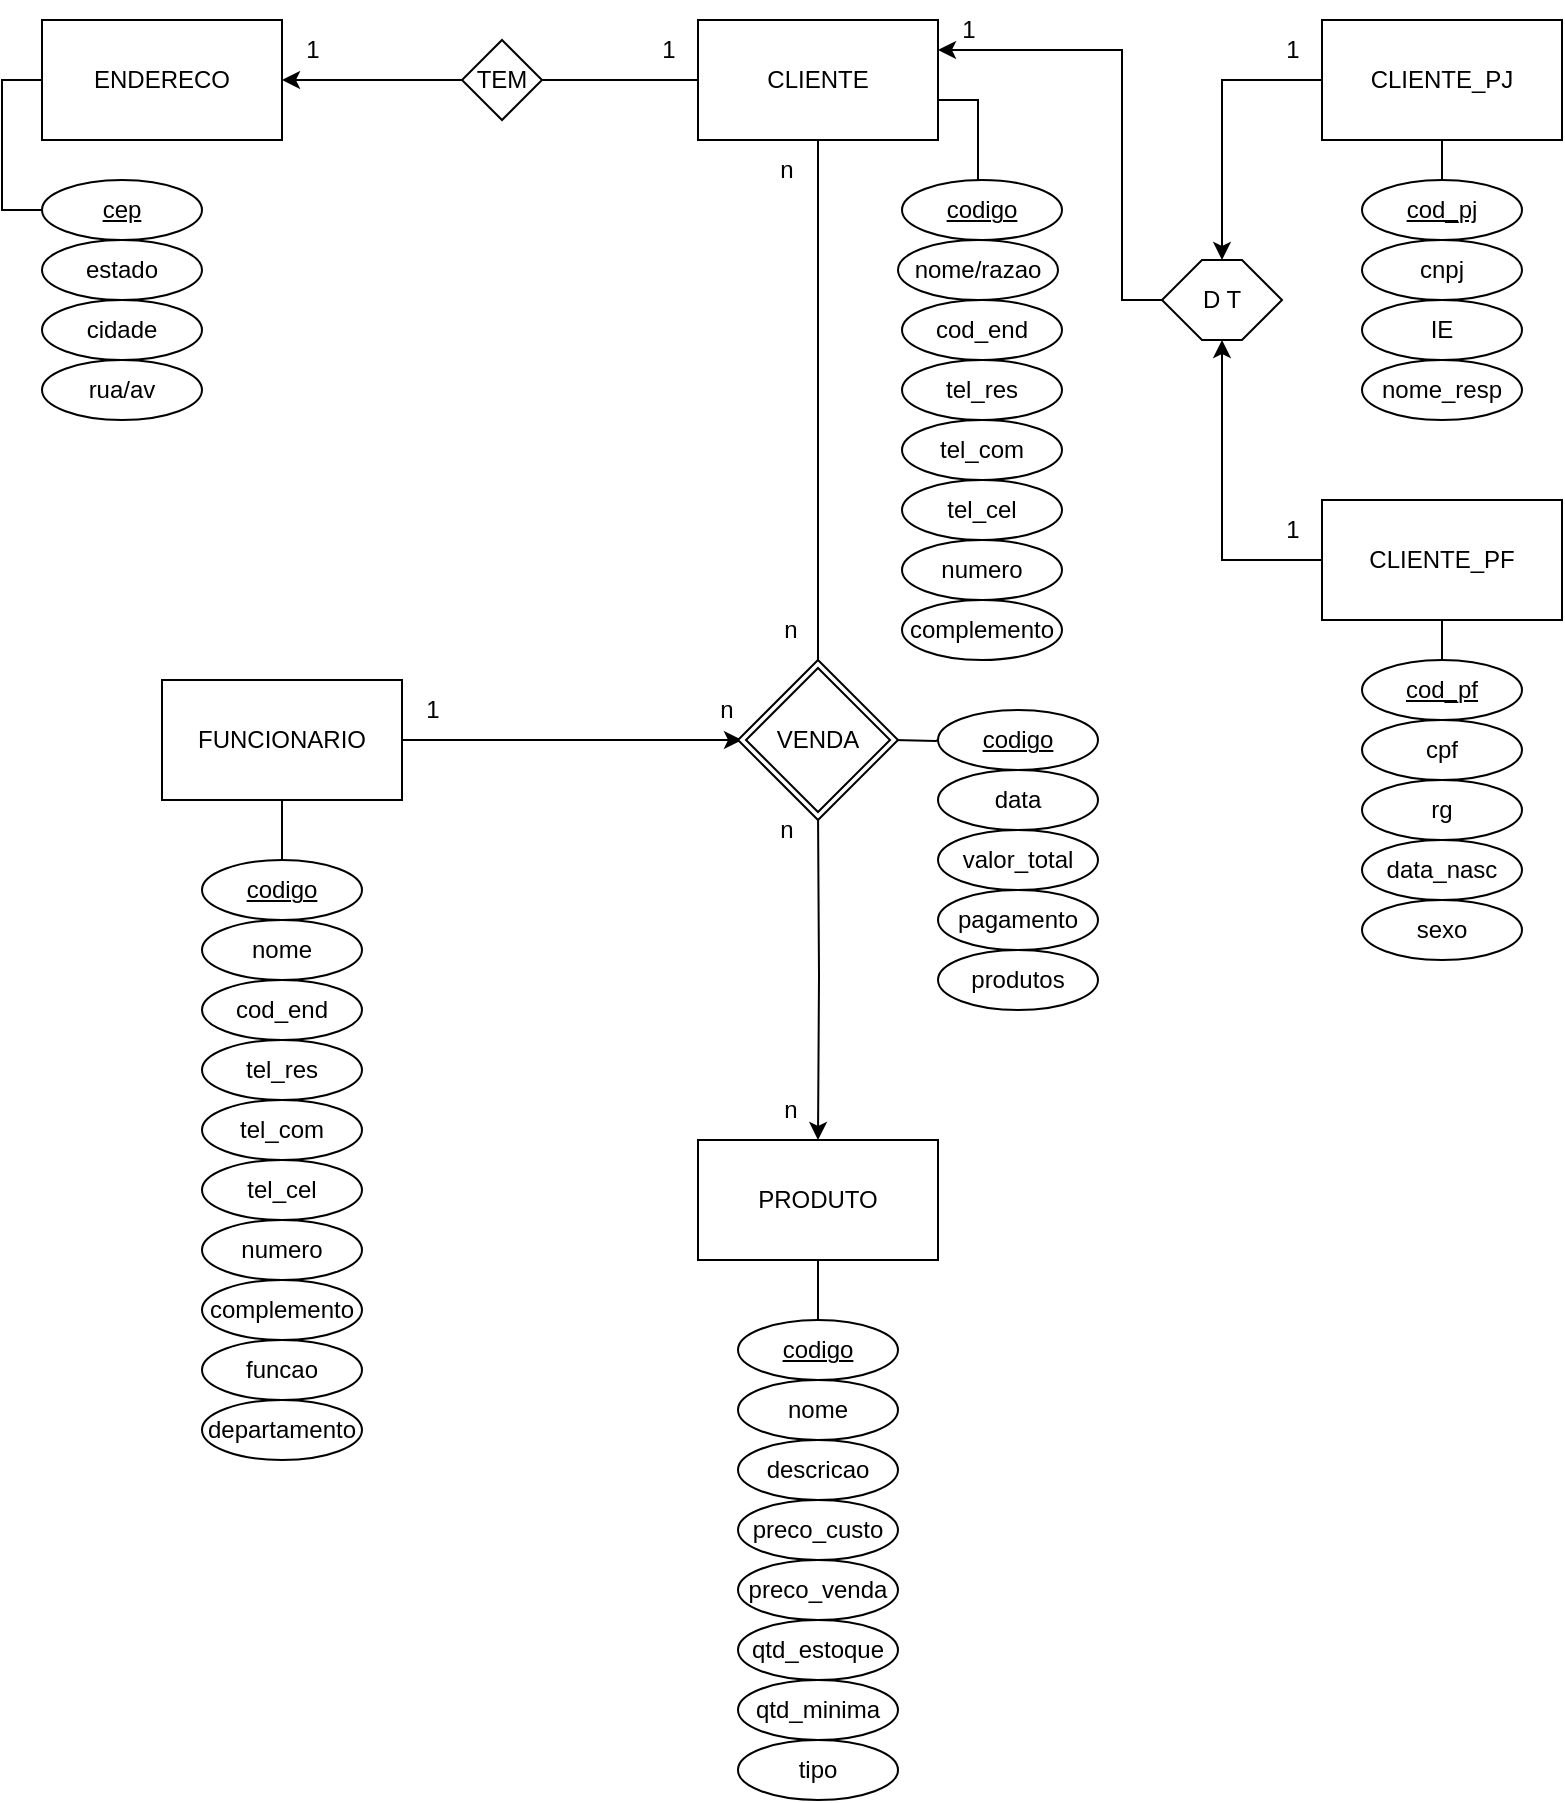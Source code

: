<mxfile version="24.4.0" type="device">
  <diagram name="Page-1" id="A4LpQqqGDsHdMLVN5mua">
    <mxGraphModel dx="978" dy="554" grid="1" gridSize="10" guides="1" tooltips="1" connect="1" arrows="1" fold="1" page="1" pageScale="1" pageWidth="827" pageHeight="1169" math="0" shadow="0">
      <root>
        <mxCell id="0" />
        <mxCell id="1" parent="0" />
        <mxCell id="jx57GtcmGhfgWrr7523l-51" style="edgeStyle=orthogonalEdgeStyle;rounded=0;orthogonalLoop=1;jettySize=auto;html=1;entryX=1;entryY=0.5;entryDx=0;entryDy=0;endArrow=none;endFill=0;" edge="1" parent="1" source="jx57GtcmGhfgWrr7523l-1" target="jx57GtcmGhfgWrr7523l-50">
          <mxGeometry relative="1" as="geometry" />
        </mxCell>
        <mxCell id="jx57GtcmGhfgWrr7523l-83" style="edgeStyle=orthogonalEdgeStyle;rounded=0;orthogonalLoop=1;jettySize=auto;html=1;endArrow=none;endFill=0;" edge="1" parent="1" source="jx57GtcmGhfgWrr7523l-1">
          <mxGeometry relative="1" as="geometry">
            <mxPoint x="428" y="365" as="targetPoint" />
          </mxGeometry>
        </mxCell>
        <mxCell id="jx57GtcmGhfgWrr7523l-1" value="CLIENTE" style="rounded=0;whiteSpace=wrap;html=1;" vertex="1" parent="1">
          <mxGeometry x="368" y="40" width="120" height="60" as="geometry" />
        </mxCell>
        <mxCell id="jx57GtcmGhfgWrr7523l-2" value="&lt;u&gt;codigo&lt;/u&gt;" style="ellipse;whiteSpace=wrap;html=1;" vertex="1" parent="1">
          <mxGeometry x="470" y="120" width="80" height="30" as="geometry" />
        </mxCell>
        <mxCell id="jx57GtcmGhfgWrr7523l-3" value="nome/razao" style="ellipse;whiteSpace=wrap;html=1;" vertex="1" parent="1">
          <mxGeometry x="468" y="150" width="80" height="30" as="geometry" />
        </mxCell>
        <mxCell id="jx57GtcmGhfgWrr7523l-4" value="cod_end" style="ellipse;whiteSpace=wrap;html=1;" vertex="1" parent="1">
          <mxGeometry x="470" y="180" width="80" height="30" as="geometry" />
        </mxCell>
        <mxCell id="jx57GtcmGhfgWrr7523l-5" value="tel_res" style="ellipse;whiteSpace=wrap;html=1;" vertex="1" parent="1">
          <mxGeometry x="470" y="210" width="80" height="30" as="geometry" />
        </mxCell>
        <mxCell id="jx57GtcmGhfgWrr7523l-6" value="tel_com" style="ellipse;whiteSpace=wrap;html=1;" vertex="1" parent="1">
          <mxGeometry x="470" y="240" width="80" height="30" as="geometry" />
        </mxCell>
        <mxCell id="jx57GtcmGhfgWrr7523l-7" value="tel_cel" style="ellipse;whiteSpace=wrap;html=1;" vertex="1" parent="1">
          <mxGeometry x="470" y="270" width="80" height="30" as="geometry" />
        </mxCell>
        <mxCell id="jx57GtcmGhfgWrr7523l-10" value="cpf" style="ellipse;whiteSpace=wrap;html=1;" vertex="1" parent="1">
          <mxGeometry x="700" y="390" width="80" height="30" as="geometry" />
        </mxCell>
        <mxCell id="jx57GtcmGhfgWrr7523l-11" value="cnpj" style="ellipse;whiteSpace=wrap;html=1;" vertex="1" parent="1">
          <mxGeometry x="700" y="150" width="80" height="30" as="geometry" />
        </mxCell>
        <mxCell id="jx57GtcmGhfgWrr7523l-12" value="data_nasc" style="ellipse;whiteSpace=wrap;html=1;" vertex="1" parent="1">
          <mxGeometry x="700" y="450" width="80" height="30" as="geometry" />
        </mxCell>
        <mxCell id="jx57GtcmGhfgWrr7523l-13" value="rg" style="ellipse;whiteSpace=wrap;html=1;" vertex="1" parent="1">
          <mxGeometry x="700" y="420" width="80" height="30" as="geometry" />
        </mxCell>
        <mxCell id="jx57GtcmGhfgWrr7523l-14" value="sexo" style="ellipse;whiteSpace=wrap;html=1;" vertex="1" parent="1">
          <mxGeometry x="700" y="480" width="80" height="30" as="geometry" />
        </mxCell>
        <mxCell id="jx57GtcmGhfgWrr7523l-15" value="IE" style="ellipse;whiteSpace=wrap;html=1;" vertex="1" parent="1">
          <mxGeometry x="700" y="180" width="80" height="30" as="geometry" />
        </mxCell>
        <mxCell id="jx57GtcmGhfgWrr7523l-16" value="nome_resp" style="ellipse;whiteSpace=wrap;html=1;" vertex="1" parent="1">
          <mxGeometry x="700" y="210" width="80" height="30" as="geometry" />
        </mxCell>
        <mxCell id="jx57GtcmGhfgWrr7523l-17" style="edgeStyle=orthogonalEdgeStyle;rounded=0;orthogonalLoop=1;jettySize=auto;html=1;entryX=0.5;entryY=0;entryDx=0;entryDy=0;endArrow=none;endFill=0;" edge="1" parent="1" source="jx57GtcmGhfgWrr7523l-1">
          <mxGeometry relative="1" as="geometry">
            <mxPoint x="508" y="120" as="targetPoint" />
            <Array as="points">
              <mxPoint x="508" y="80" />
            </Array>
          </mxGeometry>
        </mxCell>
        <mxCell id="jx57GtcmGhfgWrr7523l-40" style="edgeStyle=orthogonalEdgeStyle;rounded=0;orthogonalLoop=1;jettySize=auto;html=1;entryX=0.5;entryY=1;entryDx=0;entryDy=0;" edge="1" parent="1" source="jx57GtcmGhfgWrr7523l-18" target="jx57GtcmGhfgWrr7523l-101">
          <mxGeometry relative="1" as="geometry">
            <mxPoint x="620" y="200" as="targetPoint" />
          </mxGeometry>
        </mxCell>
        <mxCell id="jx57GtcmGhfgWrr7523l-58" style="edgeStyle=orthogonalEdgeStyle;rounded=0;orthogonalLoop=1;jettySize=auto;html=1;endArrow=none;endFill=0;" edge="1" parent="1" source="jx57GtcmGhfgWrr7523l-18" target="jx57GtcmGhfgWrr7523l-57">
          <mxGeometry relative="1" as="geometry" />
        </mxCell>
        <mxCell id="jx57GtcmGhfgWrr7523l-18" value="CLIENTE_PF" style="rounded=0;whiteSpace=wrap;html=1;" vertex="1" parent="1">
          <mxGeometry x="680" y="280" width="120" height="60" as="geometry" />
        </mxCell>
        <mxCell id="jx57GtcmGhfgWrr7523l-39" style="edgeStyle=orthogonalEdgeStyle;rounded=0;orthogonalLoop=1;jettySize=auto;html=1;entryX=0.5;entryY=0;entryDx=0;entryDy=0;" edge="1" parent="1" source="jx57GtcmGhfgWrr7523l-19" target="jx57GtcmGhfgWrr7523l-101">
          <mxGeometry relative="1" as="geometry">
            <mxPoint x="620" y="160" as="targetPoint" />
          </mxGeometry>
        </mxCell>
        <mxCell id="jx57GtcmGhfgWrr7523l-56" style="edgeStyle=orthogonalEdgeStyle;rounded=0;orthogonalLoop=1;jettySize=auto;html=1;endArrow=none;endFill=0;" edge="1" parent="1" source="jx57GtcmGhfgWrr7523l-19" target="jx57GtcmGhfgWrr7523l-55">
          <mxGeometry relative="1" as="geometry" />
        </mxCell>
        <mxCell id="jx57GtcmGhfgWrr7523l-19" value="CLIENTE_PJ" style="rounded=0;whiteSpace=wrap;html=1;" vertex="1" parent="1">
          <mxGeometry x="680" y="40" width="120" height="60" as="geometry" />
        </mxCell>
        <mxCell id="jx57GtcmGhfgWrr7523l-41" style="edgeStyle=orthogonalEdgeStyle;rounded=0;orthogonalLoop=1;jettySize=auto;html=1;entryX=1;entryY=0.25;entryDx=0;entryDy=0;" edge="1" parent="1" target="jx57GtcmGhfgWrr7523l-1">
          <mxGeometry relative="1" as="geometry">
            <mxPoint x="600" y="180" as="sourcePoint" />
            <Array as="points">
              <mxPoint x="580" y="180" />
              <mxPoint x="580" y="55" />
            </Array>
          </mxGeometry>
        </mxCell>
        <mxCell id="jx57GtcmGhfgWrr7523l-34" style="edgeStyle=orthogonalEdgeStyle;rounded=0;orthogonalLoop=1;jettySize=auto;html=1;entryX=0;entryY=0.5;entryDx=0;entryDy=0;endArrow=none;endFill=0;" edge="1" parent="1" source="jx57GtcmGhfgWrr7523l-32" target="jx57GtcmGhfgWrr7523l-33">
          <mxGeometry relative="1" as="geometry">
            <Array as="points">
              <mxPoint x="20" y="70" />
              <mxPoint x="20" y="135" />
            </Array>
          </mxGeometry>
        </mxCell>
        <mxCell id="jx57GtcmGhfgWrr7523l-32" value="ENDERECO" style="rounded=0;whiteSpace=wrap;html=1;" vertex="1" parent="1">
          <mxGeometry x="40" y="40" width="120" height="60" as="geometry" />
        </mxCell>
        <mxCell id="jx57GtcmGhfgWrr7523l-33" value="&lt;u&gt;cep&lt;/u&gt;" style="ellipse;whiteSpace=wrap;html=1;" vertex="1" parent="1">
          <mxGeometry x="40" y="120" width="80" height="30" as="geometry" />
        </mxCell>
        <mxCell id="jx57GtcmGhfgWrr7523l-35" value="numero" style="ellipse;whiteSpace=wrap;html=1;" vertex="1" parent="1">
          <mxGeometry x="470" y="300" width="80" height="30" as="geometry" />
        </mxCell>
        <mxCell id="jx57GtcmGhfgWrr7523l-36" value="complemento" style="ellipse;whiteSpace=wrap;html=1;" vertex="1" parent="1">
          <mxGeometry x="470" y="330" width="80" height="30" as="geometry" />
        </mxCell>
        <mxCell id="jx57GtcmGhfgWrr7523l-42" value="1" style="text;html=1;align=center;verticalAlign=middle;resizable=0;points=[];autosize=1;strokeColor=none;fillColor=none;" vertex="1" parent="1">
          <mxGeometry x="488" y="30" width="30" height="30" as="geometry" />
        </mxCell>
        <mxCell id="jx57GtcmGhfgWrr7523l-43" value="1" style="text;html=1;align=center;verticalAlign=middle;resizable=0;points=[];autosize=1;strokeColor=none;fillColor=none;" vertex="1" parent="1">
          <mxGeometry x="650" y="40" width="30" height="30" as="geometry" />
        </mxCell>
        <mxCell id="jx57GtcmGhfgWrr7523l-44" value="1" style="text;html=1;align=center;verticalAlign=middle;resizable=0;points=[];autosize=1;strokeColor=none;fillColor=none;" vertex="1" parent="1">
          <mxGeometry x="650" y="280" width="30" height="30" as="geometry" />
        </mxCell>
        <mxCell id="jx57GtcmGhfgWrr7523l-45" value="estado" style="ellipse;whiteSpace=wrap;html=1;" vertex="1" parent="1">
          <mxGeometry x="40" y="150" width="80" height="30" as="geometry" />
        </mxCell>
        <mxCell id="jx57GtcmGhfgWrr7523l-46" value="cidade" style="ellipse;whiteSpace=wrap;html=1;" vertex="1" parent="1">
          <mxGeometry x="40" y="180" width="80" height="30" as="geometry" />
        </mxCell>
        <mxCell id="jx57GtcmGhfgWrr7523l-47" value="rua/av" style="ellipse;whiteSpace=wrap;html=1;" vertex="1" parent="1">
          <mxGeometry x="40" y="210" width="80" height="30" as="geometry" />
        </mxCell>
        <mxCell id="jx57GtcmGhfgWrr7523l-52" style="edgeStyle=orthogonalEdgeStyle;rounded=0;orthogonalLoop=1;jettySize=auto;html=1;" edge="1" parent="1" source="jx57GtcmGhfgWrr7523l-50" target="jx57GtcmGhfgWrr7523l-32">
          <mxGeometry relative="1" as="geometry" />
        </mxCell>
        <mxCell id="jx57GtcmGhfgWrr7523l-50" value="TEM" style="rhombus;whiteSpace=wrap;html=1;" vertex="1" parent="1">
          <mxGeometry x="250" y="50" width="40" height="40" as="geometry" />
        </mxCell>
        <mxCell id="jx57GtcmGhfgWrr7523l-53" value="1" style="text;html=1;align=center;verticalAlign=middle;resizable=0;points=[];autosize=1;strokeColor=none;fillColor=none;" vertex="1" parent="1">
          <mxGeometry x="338" y="40" width="30" height="30" as="geometry" />
        </mxCell>
        <mxCell id="jx57GtcmGhfgWrr7523l-54" value="1" style="text;html=1;align=center;verticalAlign=middle;resizable=0;points=[];autosize=1;strokeColor=none;fillColor=none;" vertex="1" parent="1">
          <mxGeometry x="160" y="40" width="30" height="30" as="geometry" />
        </mxCell>
        <mxCell id="jx57GtcmGhfgWrr7523l-55" value="&lt;u&gt;cod_pj&lt;/u&gt;" style="ellipse;whiteSpace=wrap;html=1;" vertex="1" parent="1">
          <mxGeometry x="700" y="120" width="80" height="30" as="geometry" />
        </mxCell>
        <mxCell id="jx57GtcmGhfgWrr7523l-57" value="&lt;u&gt;cod_pf&lt;/u&gt;" style="ellipse;whiteSpace=wrap;html=1;" vertex="1" parent="1">
          <mxGeometry x="700" y="360" width="80" height="30" as="geometry" />
        </mxCell>
        <mxCell id="jx57GtcmGhfgWrr7523l-70" style="edgeStyle=orthogonalEdgeStyle;rounded=0;orthogonalLoop=1;jettySize=auto;html=1;entryX=0.5;entryY=0;entryDx=0;entryDy=0;endArrow=none;endFill=0;" edge="1" parent="1" source="jx57GtcmGhfgWrr7523l-59" target="jx57GtcmGhfgWrr7523l-60">
          <mxGeometry relative="1" as="geometry" />
        </mxCell>
        <mxCell id="jx57GtcmGhfgWrr7523l-95" style="edgeStyle=orthogonalEdgeStyle;rounded=0;orthogonalLoop=1;jettySize=auto;html=1;" edge="1" parent="1" source="jx57GtcmGhfgWrr7523l-59">
          <mxGeometry relative="1" as="geometry">
            <mxPoint x="390" y="400" as="targetPoint" />
          </mxGeometry>
        </mxCell>
        <mxCell id="jx57GtcmGhfgWrr7523l-59" value="FUNCIONARIO" style="rounded=0;whiteSpace=wrap;html=1;" vertex="1" parent="1">
          <mxGeometry x="100" y="370" width="120" height="60" as="geometry" />
        </mxCell>
        <mxCell id="jx57GtcmGhfgWrr7523l-60" value="&lt;u&gt;codigo&lt;/u&gt;" style="ellipse;whiteSpace=wrap;html=1;" vertex="1" parent="1">
          <mxGeometry x="120" y="460" width="80" height="30" as="geometry" />
        </mxCell>
        <mxCell id="jx57GtcmGhfgWrr7523l-61" value="cod_end" style="ellipse;whiteSpace=wrap;html=1;" vertex="1" parent="1">
          <mxGeometry x="120" y="520" width="80" height="30" as="geometry" />
        </mxCell>
        <mxCell id="jx57GtcmGhfgWrr7523l-62" value="tel_res" style="ellipse;whiteSpace=wrap;html=1;" vertex="1" parent="1">
          <mxGeometry x="120" y="550" width="80" height="30" as="geometry" />
        </mxCell>
        <mxCell id="jx57GtcmGhfgWrr7523l-63" value="tel_com" style="ellipse;whiteSpace=wrap;html=1;" vertex="1" parent="1">
          <mxGeometry x="120" y="580" width="80" height="30" as="geometry" />
        </mxCell>
        <mxCell id="jx57GtcmGhfgWrr7523l-64" value="tel_cel" style="ellipse;whiteSpace=wrap;html=1;" vertex="1" parent="1">
          <mxGeometry x="120" y="610" width="80" height="30" as="geometry" />
        </mxCell>
        <mxCell id="jx57GtcmGhfgWrr7523l-65" value="numero" style="ellipse;whiteSpace=wrap;html=1;" vertex="1" parent="1">
          <mxGeometry x="120" y="640" width="80" height="30" as="geometry" />
        </mxCell>
        <mxCell id="jx57GtcmGhfgWrr7523l-66" value="complemento" style="ellipse;whiteSpace=wrap;html=1;" vertex="1" parent="1">
          <mxGeometry x="120" y="670" width="80" height="30" as="geometry" />
        </mxCell>
        <mxCell id="jx57GtcmGhfgWrr7523l-67" value="nome" style="ellipse;whiteSpace=wrap;html=1;" vertex="1" parent="1">
          <mxGeometry x="120" y="490" width="80" height="30" as="geometry" />
        </mxCell>
        <mxCell id="jx57GtcmGhfgWrr7523l-68" value="funcao" style="ellipse;whiteSpace=wrap;html=1;" vertex="1" parent="1">
          <mxGeometry x="120" y="700" width="80" height="30" as="geometry" />
        </mxCell>
        <mxCell id="jx57GtcmGhfgWrr7523l-69" value="departamento" style="ellipse;whiteSpace=wrap;html=1;" vertex="1" parent="1">
          <mxGeometry x="120" y="730" width="80" height="30" as="geometry" />
        </mxCell>
        <mxCell id="jx57GtcmGhfgWrr7523l-84" style="edgeStyle=orthogonalEdgeStyle;rounded=0;orthogonalLoop=1;jettySize=auto;html=1;" edge="1" parent="1" target="jx57GtcmGhfgWrr7523l-72">
          <mxGeometry relative="1" as="geometry">
            <mxPoint x="428" y="435" as="sourcePoint" />
          </mxGeometry>
        </mxCell>
        <mxCell id="jx57GtcmGhfgWrr7523l-93" style="edgeStyle=orthogonalEdgeStyle;rounded=0;orthogonalLoop=1;jettySize=auto;html=1;endArrow=none;endFill=0;" edge="1" parent="1" target="jx57GtcmGhfgWrr7523l-92">
          <mxGeometry relative="1" as="geometry">
            <mxPoint x="466" y="400" as="sourcePoint" />
          </mxGeometry>
        </mxCell>
        <mxCell id="jx57GtcmGhfgWrr7523l-81" style="edgeStyle=orthogonalEdgeStyle;rounded=0;orthogonalLoop=1;jettySize=auto;html=1;entryX=0.5;entryY=0;entryDx=0;entryDy=0;endArrow=none;endFill=0;" edge="1" parent="1" source="jx57GtcmGhfgWrr7523l-72" target="jx57GtcmGhfgWrr7523l-78">
          <mxGeometry relative="1" as="geometry" />
        </mxCell>
        <mxCell id="jx57GtcmGhfgWrr7523l-72" value="PRODUTO" style="rounded=0;whiteSpace=wrap;html=1;" vertex="1" parent="1">
          <mxGeometry x="368" y="600" width="120" height="60" as="geometry" />
        </mxCell>
        <mxCell id="jx57GtcmGhfgWrr7523l-73" value="nome" style="ellipse;whiteSpace=wrap;html=1;" vertex="1" parent="1">
          <mxGeometry x="388" y="720" width="80" height="30" as="geometry" />
        </mxCell>
        <mxCell id="jx57GtcmGhfgWrr7523l-74" value="descricao" style="ellipse;whiteSpace=wrap;html=1;" vertex="1" parent="1">
          <mxGeometry x="388" y="750" width="80" height="30" as="geometry" />
        </mxCell>
        <mxCell id="jx57GtcmGhfgWrr7523l-75" value="preco_venda" style="ellipse;whiteSpace=wrap;html=1;" vertex="1" parent="1">
          <mxGeometry x="388" y="810" width="80" height="30" as="geometry" />
        </mxCell>
        <mxCell id="jx57GtcmGhfgWrr7523l-76" value="preco_custo" style="ellipse;whiteSpace=wrap;html=1;" vertex="1" parent="1">
          <mxGeometry x="388" y="780" width="80" height="30" as="geometry" />
        </mxCell>
        <mxCell id="jx57GtcmGhfgWrr7523l-77" value="qtd_estoque" style="ellipse;whiteSpace=wrap;html=1;" vertex="1" parent="1">
          <mxGeometry x="388" y="840" width="80" height="30" as="geometry" />
        </mxCell>
        <mxCell id="jx57GtcmGhfgWrr7523l-78" value="&lt;u&gt;codigo&lt;/u&gt;" style="ellipse;whiteSpace=wrap;html=1;" vertex="1" parent="1">
          <mxGeometry x="388" y="690" width="80" height="30" as="geometry" />
        </mxCell>
        <mxCell id="jx57GtcmGhfgWrr7523l-79" value="qtd_minima" style="ellipse;whiteSpace=wrap;html=1;" vertex="1" parent="1">
          <mxGeometry x="388" y="870" width="80" height="30" as="geometry" />
        </mxCell>
        <mxCell id="jx57GtcmGhfgWrr7523l-80" value="tipo" style="ellipse;whiteSpace=wrap;html=1;" vertex="1" parent="1">
          <mxGeometry x="388" y="900" width="80" height="30" as="geometry" />
        </mxCell>
        <mxCell id="jx57GtcmGhfgWrr7523l-85" value="n" style="text;html=1;align=center;verticalAlign=middle;resizable=0;points=[];autosize=1;strokeColor=none;fillColor=none;" vertex="1" parent="1">
          <mxGeometry x="397" y="100" width="30" height="30" as="geometry" />
        </mxCell>
        <mxCell id="jx57GtcmGhfgWrr7523l-86" value="n" style="text;html=1;align=center;verticalAlign=middle;resizable=0;points=[];autosize=1;strokeColor=none;fillColor=none;" vertex="1" parent="1">
          <mxGeometry x="399" y="330" width="30" height="30" as="geometry" />
        </mxCell>
        <mxCell id="jx57GtcmGhfgWrr7523l-87" value="data" style="ellipse;whiteSpace=wrap;html=1;" vertex="1" parent="1">
          <mxGeometry x="488" y="415" width="80" height="30" as="geometry" />
        </mxCell>
        <mxCell id="jx57GtcmGhfgWrr7523l-88" value="valor_total" style="ellipse;whiteSpace=wrap;html=1;" vertex="1" parent="1">
          <mxGeometry x="488" y="445" width="80" height="30" as="geometry" />
        </mxCell>
        <mxCell id="jx57GtcmGhfgWrr7523l-89" value="produtos" style="ellipse;whiteSpace=wrap;html=1;" vertex="1" parent="1">
          <mxGeometry x="488" y="505" width="80" height="30" as="geometry" />
        </mxCell>
        <mxCell id="jx57GtcmGhfgWrr7523l-90" value="pagamento" style="ellipse;whiteSpace=wrap;html=1;" vertex="1" parent="1">
          <mxGeometry x="488" y="475" width="80" height="30" as="geometry" />
        </mxCell>
        <mxCell id="jx57GtcmGhfgWrr7523l-92" value="&lt;u&gt;codigo&lt;/u&gt;" style="ellipse;whiteSpace=wrap;html=1;" vertex="1" parent="1">
          <mxGeometry x="488" y="385" width="80" height="30" as="geometry" />
        </mxCell>
        <mxCell id="jx57GtcmGhfgWrr7523l-96" value="1" style="text;html=1;align=center;verticalAlign=middle;resizable=0;points=[];autosize=1;strokeColor=none;fillColor=none;" vertex="1" parent="1">
          <mxGeometry x="220" y="370" width="30" height="30" as="geometry" />
        </mxCell>
        <mxCell id="jx57GtcmGhfgWrr7523l-98" value="n" style="text;html=1;align=center;verticalAlign=middle;resizable=0;points=[];autosize=1;strokeColor=none;fillColor=none;" vertex="1" parent="1">
          <mxGeometry x="367" y="370" width="30" height="30" as="geometry" />
        </mxCell>
        <mxCell id="jx57GtcmGhfgWrr7523l-99" value="n" style="text;html=1;align=center;verticalAlign=middle;resizable=0;points=[];autosize=1;strokeColor=none;fillColor=none;" vertex="1" parent="1">
          <mxGeometry x="399" y="570" width="30" height="30" as="geometry" />
        </mxCell>
        <mxCell id="jx57GtcmGhfgWrr7523l-100" value="VENDA" style="shape=rhombus;double=1;perimeter=rhombusPerimeter;whiteSpace=wrap;html=1;align=center;" vertex="1" parent="1">
          <mxGeometry x="388" y="360" width="80" height="80" as="geometry" />
        </mxCell>
        <mxCell id="jx57GtcmGhfgWrr7523l-101" value="D T" style="shape=hexagon;perimeter=hexagonPerimeter2;whiteSpace=wrap;html=1;fixedSize=1;" vertex="1" parent="1">
          <mxGeometry x="600" y="160" width="60" height="40" as="geometry" />
        </mxCell>
        <mxCell id="jx57GtcmGhfgWrr7523l-103" value="n" style="text;html=1;align=center;verticalAlign=middle;resizable=0;points=[];autosize=1;strokeColor=none;fillColor=none;" vertex="1" parent="1">
          <mxGeometry x="397" y="430" width="30" height="30" as="geometry" />
        </mxCell>
      </root>
    </mxGraphModel>
  </diagram>
</mxfile>
